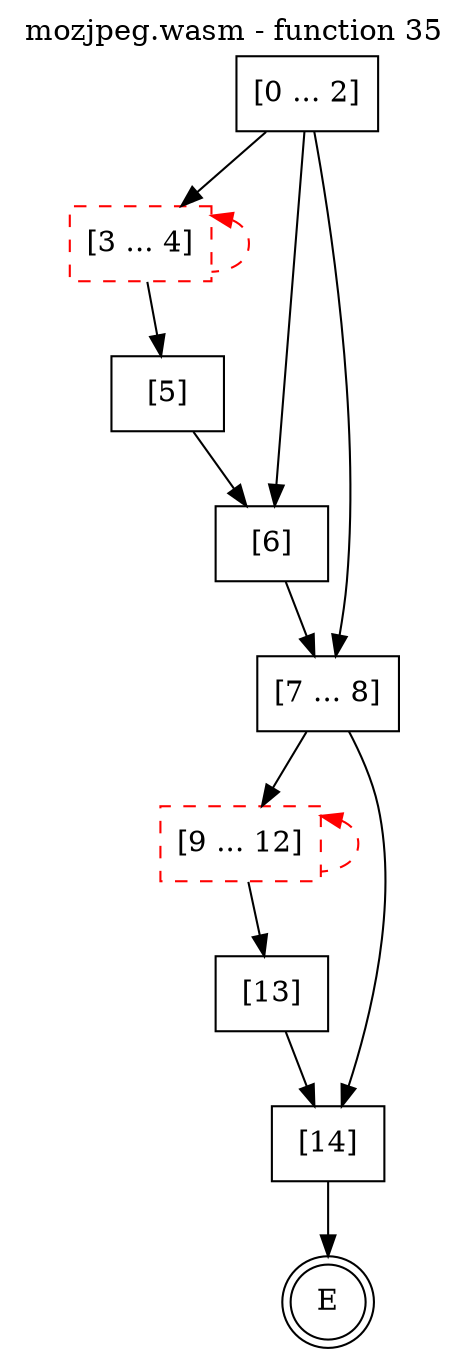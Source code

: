 digraph finite_state_machine {
    label = "mozjpeg.wasm - function 35"
    labelloc =  t
    labelfontsize = 16
    labelfontcolor = black
    labelfontname = "Helvetica"
    node [shape = doublecircle]; E ;
    node [shape = box];
    node [shape=box, color=black, style=solid] 0[label="[0 ... 2]"]
    node [shape=box, color=red, style=dashed] 3[label="[3 ... 4]"]
    node [shape=box, color=black, style=solid] 5[label="[5]"]
    node [shape=box, color=black, style=solid] 6[label="[6]"]
    node [shape=box, color=black, style=solid] 7[label="[7 ... 8]"]
    node [shape=box, color=red, style=dashed] 9[label="[9 ... 12]"]
    node [shape=box, color=black, style=solid] 13[label="[13]"]
    node [shape=box, color=black, style=solid] 14[label="[14]"]
    0 -> 3;
    0 -> 6;
    0 -> 7;
    3 -> 5;
    3 -> 3[style="dashed" color="red" dir=back];
    5 -> 6;
    6 -> 7;
    7 -> 9;
    7 -> 14;
    9 -> 13;
    9 -> 9[style="dashed" color="red" dir=back];
    13 -> 14;
    14 -> E;
}
